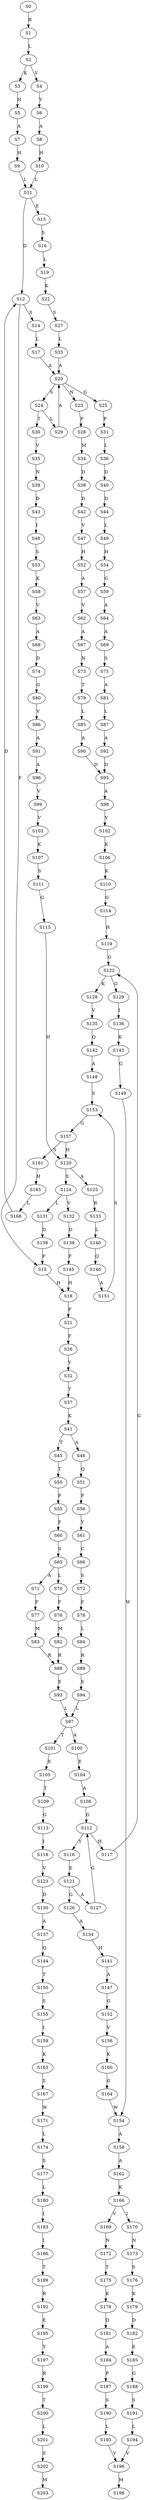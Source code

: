 strict digraph  {
	S0 -> S1 [ label = R ];
	S1 -> S2 [ label = L ];
	S2 -> S3 [ label = K ];
	S2 -> S4 [ label = V ];
	S3 -> S5 [ label = H ];
	S4 -> S6 [ label = Y ];
	S5 -> S7 [ label = A ];
	S6 -> S8 [ label = A ];
	S7 -> S9 [ label = H ];
	S8 -> S10 [ label = H ];
	S9 -> S11 [ label = L ];
	S10 -> S11 [ label = L ];
	S11 -> S12 [ label = D ];
	S11 -> S13 [ label = E ];
	S12 -> S14 [ label = S ];
	S12 -> S15 [ label = F ];
	S13 -> S16 [ label = S ];
	S14 -> S17 [ label = L ];
	S15 -> S18 [ label = H ];
	S16 -> S19 [ label = L ];
	S17 -> S20 [ label = A ];
	S18 -> S21 [ label = P ];
	S19 -> S22 [ label = K ];
	S20 -> S23 [ label = N ];
	S20 -> S24 [ label = S ];
	S20 -> S25 [ label = G ];
	S21 -> S26 [ label = F ];
	S22 -> S27 [ label = S ];
	S23 -> S28 [ label = P ];
	S24 -> S29 [ label = L ];
	S24 -> S30 [ label = T ];
	S25 -> S31 [ label = P ];
	S26 -> S32 [ label = Y ];
	S27 -> S33 [ label = L ];
	S28 -> S34 [ label = M ];
	S29 -> S20 [ label = A ];
	S30 -> S35 [ label = V ];
	S31 -> S36 [ label = L ];
	S32 -> S37 [ label = T ];
	S33 -> S20 [ label = A ];
	S34 -> S38 [ label = D ];
	S35 -> S39 [ label = N ];
	S36 -> S40 [ label = D ];
	S37 -> S41 [ label = K ];
	S38 -> S42 [ label = D ];
	S39 -> S43 [ label = D ];
	S40 -> S44 [ label = D ];
	S41 -> S45 [ label = T ];
	S41 -> S46 [ label = A ];
	S42 -> S47 [ label = V ];
	S43 -> S48 [ label = I ];
	S44 -> S49 [ label = L ];
	S45 -> S50 [ label = T ];
	S46 -> S51 [ label = Q ];
	S47 -> S52 [ label = H ];
	S48 -> S53 [ label = S ];
	S49 -> S54 [ label = H ];
	S50 -> S55 [ label = P ];
	S51 -> S56 [ label = P ];
	S52 -> S57 [ label = A ];
	S53 -> S58 [ label = K ];
	S54 -> S59 [ label = G ];
	S55 -> S60 [ label = F ];
	S56 -> S61 [ label = Y ];
	S57 -> S62 [ label = V ];
	S58 -> S63 [ label = V ];
	S59 -> S64 [ label = A ];
	S60 -> S65 [ label = S ];
	S61 -> S66 [ label = C ];
	S62 -> S67 [ label = A ];
	S63 -> S68 [ label = A ];
	S64 -> S69 [ label = A ];
	S65 -> S70 [ label = L ];
	S65 -> S71 [ label = A ];
	S66 -> S72 [ label = S ];
	S67 -> S73 [ label = N ];
	S68 -> S74 [ label = D ];
	S69 -> S75 [ label = S ];
	S70 -> S76 [ label = F ];
	S71 -> S77 [ label = F ];
	S72 -> S78 [ label = F ];
	S73 -> S79 [ label = T ];
	S74 -> S80 [ label = G ];
	S75 -> S81 [ label = A ];
	S76 -> S82 [ label = M ];
	S77 -> S83 [ label = M ];
	S78 -> S84 [ label = L ];
	S79 -> S85 [ label = L ];
	S80 -> S86 [ label = V ];
	S81 -> S87 [ label = L ];
	S82 -> S88 [ label = R ];
	S83 -> S88 [ label = R ];
	S84 -> S89 [ label = R ];
	S85 -> S90 [ label = A ];
	S86 -> S91 [ label = A ];
	S87 -> S92 [ label = A ];
	S88 -> S93 [ label = E ];
	S89 -> S94 [ label = E ];
	S90 -> S95 [ label = D ];
	S91 -> S96 [ label = A ];
	S92 -> S95 [ label = D ];
	S93 -> S97 [ label = L ];
	S94 -> S97 [ label = L ];
	S95 -> S98 [ label = A ];
	S96 -> S99 [ label = V ];
	S97 -> S100 [ label = A ];
	S97 -> S101 [ label = T ];
	S98 -> S102 [ label = V ];
	S99 -> S103 [ label = V ];
	S100 -> S104 [ label = E ];
	S101 -> S105 [ label = E ];
	S102 -> S106 [ label = K ];
	S103 -> S107 [ label = K ];
	S104 -> S108 [ label = A ];
	S105 -> S109 [ label = T ];
	S106 -> S110 [ label = K ];
	S107 -> S111 [ label = S ];
	S108 -> S112 [ label = G ];
	S109 -> S113 [ label = G ];
	S110 -> S114 [ label = G ];
	S111 -> S115 [ label = G ];
	S112 -> S116 [ label = Y ];
	S112 -> S117 [ label = H ];
	S113 -> S118 [ label = I ];
	S114 -> S119 [ label = H ];
	S115 -> S120 [ label = H ];
	S116 -> S121 [ label = E ];
	S117 -> S122 [ label = G ];
	S118 -> S123 [ label = V ];
	S119 -> S122 [ label = G ];
	S120 -> S124 [ label = S ];
	S120 -> S125 [ label = A ];
	S121 -> S126 [ label = G ];
	S121 -> S127 [ label = A ];
	S122 -> S128 [ label = K ];
	S122 -> S129 [ label = G ];
	S123 -> S130 [ label = D ];
	S124 -> S131 [ label = L ];
	S124 -> S132 [ label = V ];
	S125 -> S133 [ label = R ];
	S126 -> S134 [ label = A ];
	S127 -> S112 [ label = G ];
	S128 -> S135 [ label = V ];
	S129 -> S136 [ label = I ];
	S130 -> S137 [ label = A ];
	S131 -> S138 [ label = D ];
	S132 -> S139 [ label = D ];
	S133 -> S140 [ label = L ];
	S134 -> S141 [ label = H ];
	S135 -> S142 [ label = Q ];
	S136 -> S143 [ label = K ];
	S137 -> S144 [ label = Q ];
	S138 -> S15 [ label = F ];
	S139 -> S145 [ label = F ];
	S140 -> S146 [ label = Q ];
	S141 -> S147 [ label = A ];
	S142 -> S148 [ label = A ];
	S143 -> S149 [ label = G ];
	S144 -> S150 [ label = T ];
	S145 -> S18 [ label = H ];
	S146 -> S151 [ label = A ];
	S147 -> S152 [ label = G ];
	S148 -> S153 [ label = S ];
	S149 -> S154 [ label = W ];
	S150 -> S155 [ label = S ];
	S151 -> S153 [ label = S ];
	S152 -> S156 [ label = V ];
	S153 -> S157 [ label = G ];
	S154 -> S158 [ label = A ];
	S155 -> S159 [ label = I ];
	S156 -> S160 [ label = K ];
	S157 -> S120 [ label = H ];
	S157 -> S161 [ label = S ];
	S158 -> S162 [ label = A ];
	S159 -> S163 [ label = K ];
	S160 -> S164 [ label = G ];
	S161 -> S165 [ label = H ];
	S162 -> S166 [ label = K ];
	S163 -> S167 [ label = S ];
	S164 -> S154 [ label = W ];
	S165 -> S168 [ label = L ];
	S166 -> S169 [ label = V ];
	S166 -> S170 [ label = I ];
	S167 -> S171 [ label = W ];
	S168 -> S12 [ label = D ];
	S169 -> S172 [ label = N ];
	S170 -> S173 [ label = N ];
	S171 -> S174 [ label = L ];
	S172 -> S175 [ label = T ];
	S173 -> S176 [ label = S ];
	S174 -> S177 [ label = S ];
	S175 -> S178 [ label = K ];
	S176 -> S179 [ label = K ];
	S177 -> S180 [ label = L ];
	S178 -> S181 [ label = D ];
	S179 -> S182 [ label = D ];
	S180 -> S183 [ label = I ];
	S181 -> S184 [ label = A ];
	S182 -> S185 [ label = E ];
	S183 -> S186 [ label = I ];
	S184 -> S187 [ label = P ];
	S185 -> S188 [ label = G ];
	S186 -> S189 [ label = T ];
	S187 -> S190 [ label = S ];
	S188 -> S191 [ label = S ];
	S189 -> S192 [ label = R ];
	S190 -> S193 [ label = L ];
	S191 -> S194 [ label = L ];
	S192 -> S195 [ label = E ];
	S193 -> S196 [ label = V ];
	S194 -> S196 [ label = V ];
	S195 -> S197 [ label = T ];
	S196 -> S198 [ label = M ];
	S197 -> S199 [ label = R ];
	S199 -> S200 [ label = T ];
	S200 -> S201 [ label = L ];
	S201 -> S202 [ label = S ];
	S202 -> S203 [ label = M ];
}
